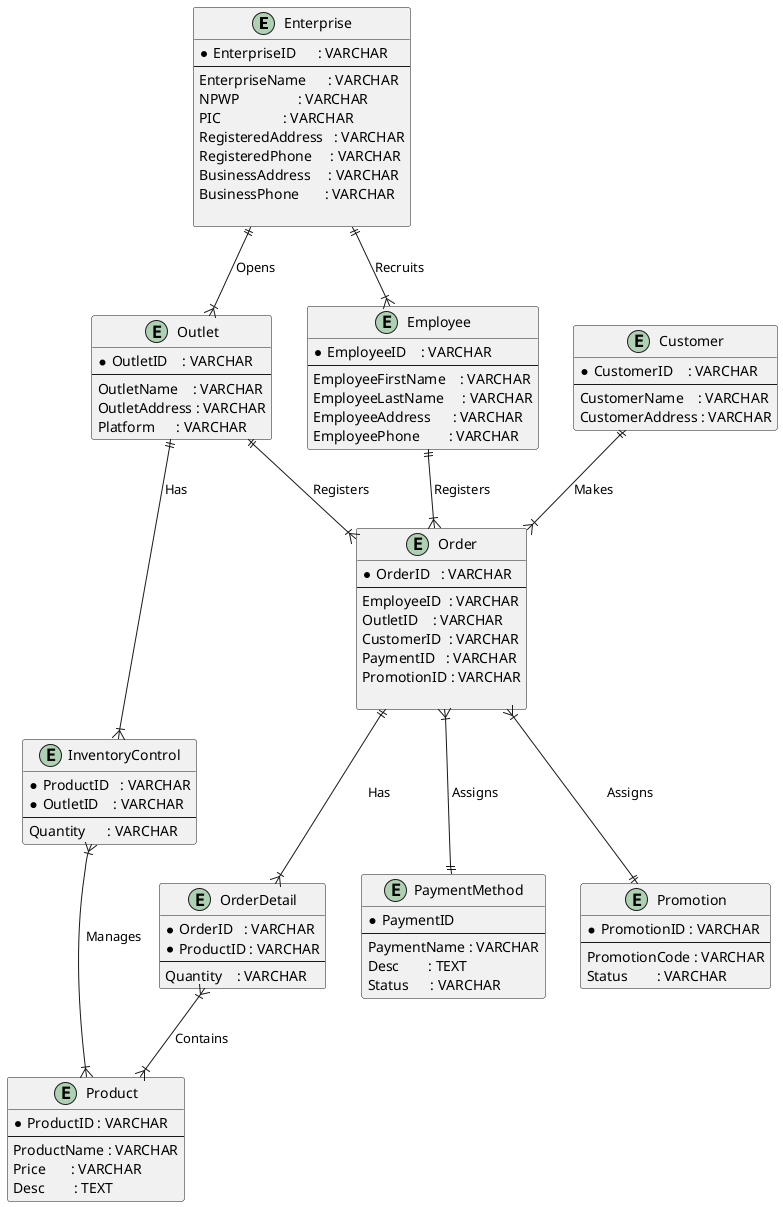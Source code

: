 @startuml posapp
entity Enterprise{
    * EnterpriseID      : VARCHAR
    --
    EnterpriseName      : VARCHAR
    NPWP                : VARCHAR
    PIC                 : VARCHAR
    RegisteredAddress   : VARCHAR
    RegisteredPhone     : VARCHAR
    BusinessAddress     : VARCHAR
    BusinessPhone       : VARCHAR

}
entity Outlet{
    * OutletID    : VARCHAR
    --
    OutletName    : VARCHAR
    OutletAddress : VARCHAR
    Platform      : VARCHAR
}
entity Employee{
    * EmployeeID    : VARCHAR
    --
    EmployeeFirstName    : VARCHAR
    EmployeeLastName     : VARCHAR
    EmployeeAddress      : VARCHAR
    EmployeePhone        : VARCHAR
}
entity InventoryControl{
    * ProductID   : VARCHAR
    * OutletID    : VARCHAR
    --
    Quantity      : VARCHAR
}
entity Product {
    * ProductID : VARCHAR
    --
    ProductName : VARCHAR
    Price       : VARCHAR
    Desc        : TEXT
}
entity Order {
    * OrderID   : VARCHAR
    --
    EmployeeID  : VARCHAR
    OutletID    : VARCHAR
    CustomerID  : VARCHAR
    PaymentID   : VARCHAR
    PromotionID : VARCHAR

}
entity OrderDetail{
    * OrderID   : VARCHAR
    * ProductID : VARCHAR
    --
    Quantity    : VARCHAR
}
entity PaymentMethod{
    * PaymentID
    --
    PaymentName : VARCHAR
    Desc        : TEXT
    Status      : VARCHAR
}
entity Promotion{
    * PromotionID : VARCHAR
    --
    PromotionCode : VARCHAR
    Status        : VARCHAR
}
entity  Customer{
    * CustomerID    : VARCHAR
    --
    CustomerName    : VARCHAR
    CustomerAddress : VARCHAR
}

Enterprise ||--|{ Outlet : Opens
Enterprise ||--|{ Employee : Recruits
Outlet ||--|{ InventoryControl : Has
Outlet ||--|{ Order : Registers
Customer ||--|{ Order : Makes
Employee ||--|{ Order : Registers
Order ||--|{ OrderDetail : Has
Order }|--|| Promotion : Assigns
Order }|--|| PaymentMethod : Assigns
OrderDetail }|--|{ Product : Contains
InventoryControl }|--|{ Product : Manages
@enduml

